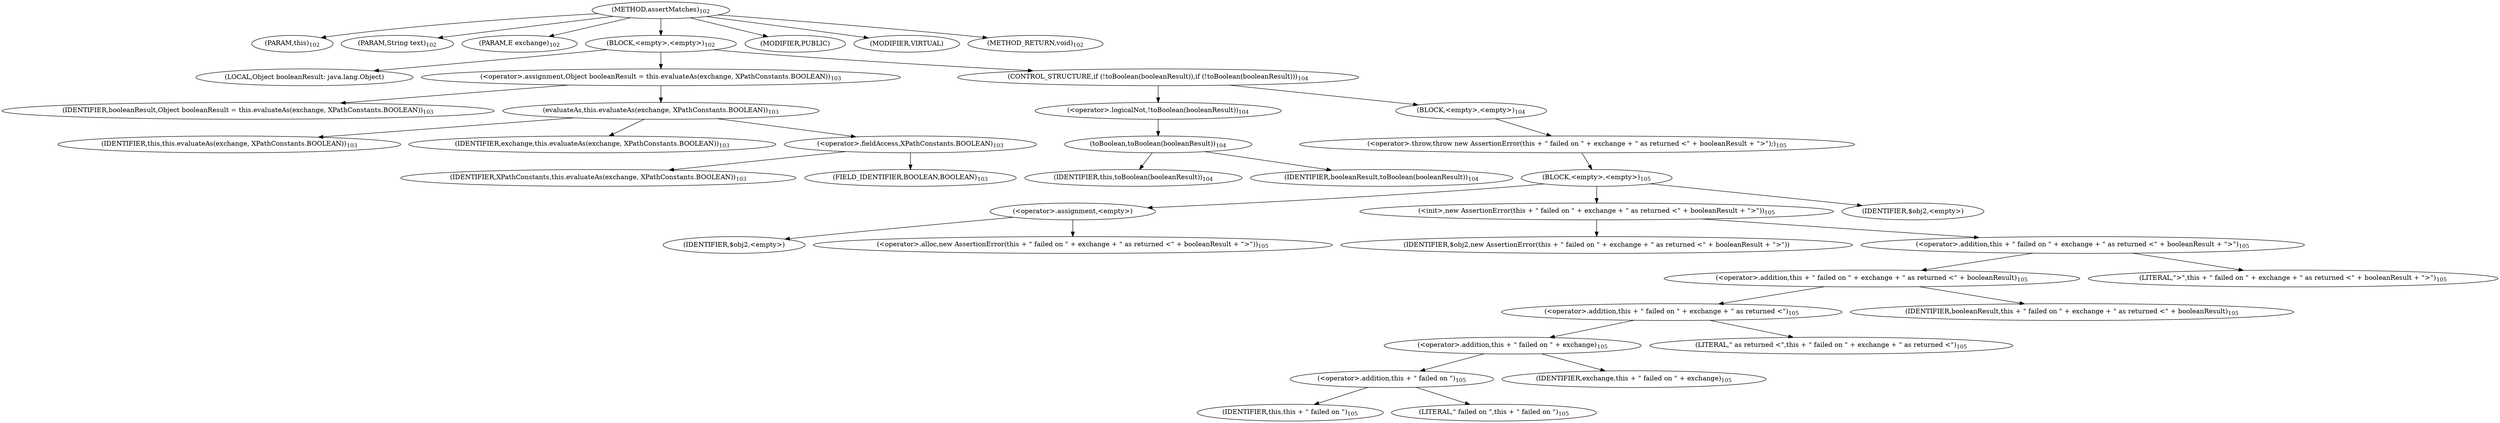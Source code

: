 digraph "assertMatches" {  
"264" [label = <(METHOD,assertMatches)<SUB>102</SUB>> ]
"9" [label = <(PARAM,this)<SUB>102</SUB>> ]
"265" [label = <(PARAM,String text)<SUB>102</SUB>> ]
"266" [label = <(PARAM,E exchange)<SUB>102</SUB>> ]
"267" [label = <(BLOCK,&lt;empty&gt;,&lt;empty&gt;)<SUB>102</SUB>> ]
"268" [label = <(LOCAL,Object booleanResult: java.lang.Object)> ]
"269" [label = <(&lt;operator&gt;.assignment,Object booleanResult = this.evaluateAs(exchange, XPathConstants.BOOLEAN))<SUB>103</SUB>> ]
"270" [label = <(IDENTIFIER,booleanResult,Object booleanResult = this.evaluateAs(exchange, XPathConstants.BOOLEAN))<SUB>103</SUB>> ]
"271" [label = <(evaluateAs,this.evaluateAs(exchange, XPathConstants.BOOLEAN))<SUB>103</SUB>> ]
"8" [label = <(IDENTIFIER,this,this.evaluateAs(exchange, XPathConstants.BOOLEAN))<SUB>103</SUB>> ]
"272" [label = <(IDENTIFIER,exchange,this.evaluateAs(exchange, XPathConstants.BOOLEAN))<SUB>103</SUB>> ]
"273" [label = <(&lt;operator&gt;.fieldAccess,XPathConstants.BOOLEAN)<SUB>103</SUB>> ]
"274" [label = <(IDENTIFIER,XPathConstants,this.evaluateAs(exchange, XPathConstants.BOOLEAN))<SUB>103</SUB>> ]
"275" [label = <(FIELD_IDENTIFIER,BOOLEAN,BOOLEAN)<SUB>103</SUB>> ]
"276" [label = <(CONTROL_STRUCTURE,if (!toBoolean(booleanResult)),if (!toBoolean(booleanResult)))<SUB>104</SUB>> ]
"277" [label = <(&lt;operator&gt;.logicalNot,!toBoolean(booleanResult))<SUB>104</SUB>> ]
"278" [label = <(toBoolean,toBoolean(booleanResult))<SUB>104</SUB>> ]
"10" [label = <(IDENTIFIER,this,toBoolean(booleanResult))<SUB>104</SUB>> ]
"279" [label = <(IDENTIFIER,booleanResult,toBoolean(booleanResult))<SUB>104</SUB>> ]
"280" [label = <(BLOCK,&lt;empty&gt;,&lt;empty&gt;)<SUB>104</SUB>> ]
"281" [label = <(&lt;operator&gt;.throw,throw new AssertionError(this + &quot; failed on &quot; + exchange + &quot; as returned &lt;&quot; + booleanResult + &quot;&gt;&quot;);)<SUB>105</SUB>> ]
"282" [label = <(BLOCK,&lt;empty&gt;,&lt;empty&gt;)<SUB>105</SUB>> ]
"283" [label = <(&lt;operator&gt;.assignment,&lt;empty&gt;)> ]
"284" [label = <(IDENTIFIER,$obj2,&lt;empty&gt;)> ]
"285" [label = <(&lt;operator&gt;.alloc,new AssertionError(this + &quot; failed on &quot; + exchange + &quot; as returned &lt;&quot; + booleanResult + &quot;&gt;&quot;))<SUB>105</SUB>> ]
"286" [label = <(&lt;init&gt;,new AssertionError(this + &quot; failed on &quot; + exchange + &quot; as returned &lt;&quot; + booleanResult + &quot;&gt;&quot;))<SUB>105</SUB>> ]
"287" [label = <(IDENTIFIER,$obj2,new AssertionError(this + &quot; failed on &quot; + exchange + &quot; as returned &lt;&quot; + booleanResult + &quot;&gt;&quot;))> ]
"288" [label = <(&lt;operator&gt;.addition,this + &quot; failed on &quot; + exchange + &quot; as returned &lt;&quot; + booleanResult + &quot;&gt;&quot;)<SUB>105</SUB>> ]
"289" [label = <(&lt;operator&gt;.addition,this + &quot; failed on &quot; + exchange + &quot; as returned &lt;&quot; + booleanResult)<SUB>105</SUB>> ]
"290" [label = <(&lt;operator&gt;.addition,this + &quot; failed on &quot; + exchange + &quot; as returned &lt;&quot;)<SUB>105</SUB>> ]
"291" [label = <(&lt;operator&gt;.addition,this + &quot; failed on &quot; + exchange)<SUB>105</SUB>> ]
"292" [label = <(&lt;operator&gt;.addition,this + &quot; failed on &quot;)<SUB>105</SUB>> ]
"11" [label = <(IDENTIFIER,this,this + &quot; failed on &quot;)<SUB>105</SUB>> ]
"293" [label = <(LITERAL,&quot; failed on &quot;,this + &quot; failed on &quot;)<SUB>105</SUB>> ]
"294" [label = <(IDENTIFIER,exchange,this + &quot; failed on &quot; + exchange)<SUB>105</SUB>> ]
"295" [label = <(LITERAL,&quot; as returned &lt;&quot;,this + &quot; failed on &quot; + exchange + &quot; as returned &lt;&quot;)<SUB>105</SUB>> ]
"296" [label = <(IDENTIFIER,booleanResult,this + &quot; failed on &quot; + exchange + &quot; as returned &lt;&quot; + booleanResult)<SUB>105</SUB>> ]
"297" [label = <(LITERAL,&quot;&gt;&quot;,this + &quot; failed on &quot; + exchange + &quot; as returned &lt;&quot; + booleanResult + &quot;&gt;&quot;)<SUB>105</SUB>> ]
"298" [label = <(IDENTIFIER,$obj2,&lt;empty&gt;)> ]
"299" [label = <(MODIFIER,PUBLIC)> ]
"300" [label = <(MODIFIER,VIRTUAL)> ]
"301" [label = <(METHOD_RETURN,void)<SUB>102</SUB>> ]
  "264" -> "9" 
  "264" -> "265" 
  "264" -> "266" 
  "264" -> "267" 
  "264" -> "299" 
  "264" -> "300" 
  "264" -> "301" 
  "267" -> "268" 
  "267" -> "269" 
  "267" -> "276" 
  "269" -> "270" 
  "269" -> "271" 
  "271" -> "8" 
  "271" -> "272" 
  "271" -> "273" 
  "273" -> "274" 
  "273" -> "275" 
  "276" -> "277" 
  "276" -> "280" 
  "277" -> "278" 
  "278" -> "10" 
  "278" -> "279" 
  "280" -> "281" 
  "281" -> "282" 
  "282" -> "283" 
  "282" -> "286" 
  "282" -> "298" 
  "283" -> "284" 
  "283" -> "285" 
  "286" -> "287" 
  "286" -> "288" 
  "288" -> "289" 
  "288" -> "297" 
  "289" -> "290" 
  "289" -> "296" 
  "290" -> "291" 
  "290" -> "295" 
  "291" -> "292" 
  "291" -> "294" 
  "292" -> "11" 
  "292" -> "293" 
}
